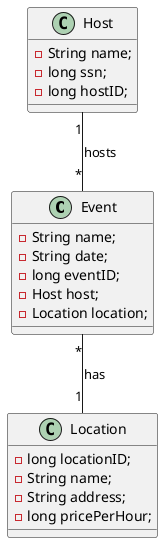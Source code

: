 @startuml

class Event{
  - String name;
  - String date;
  - long eventID;
  - Host host;
  - Location location;
}

class Host{
  - String name;
  - long ssn;
  - long hostID;
}

class Location{
  - long locationID;
  - String name;
  - String address;
  - long pricePerHour;
}

Host "1" -- "*" Event : hosts
Event "*" == "1" Location : has

@enduml
